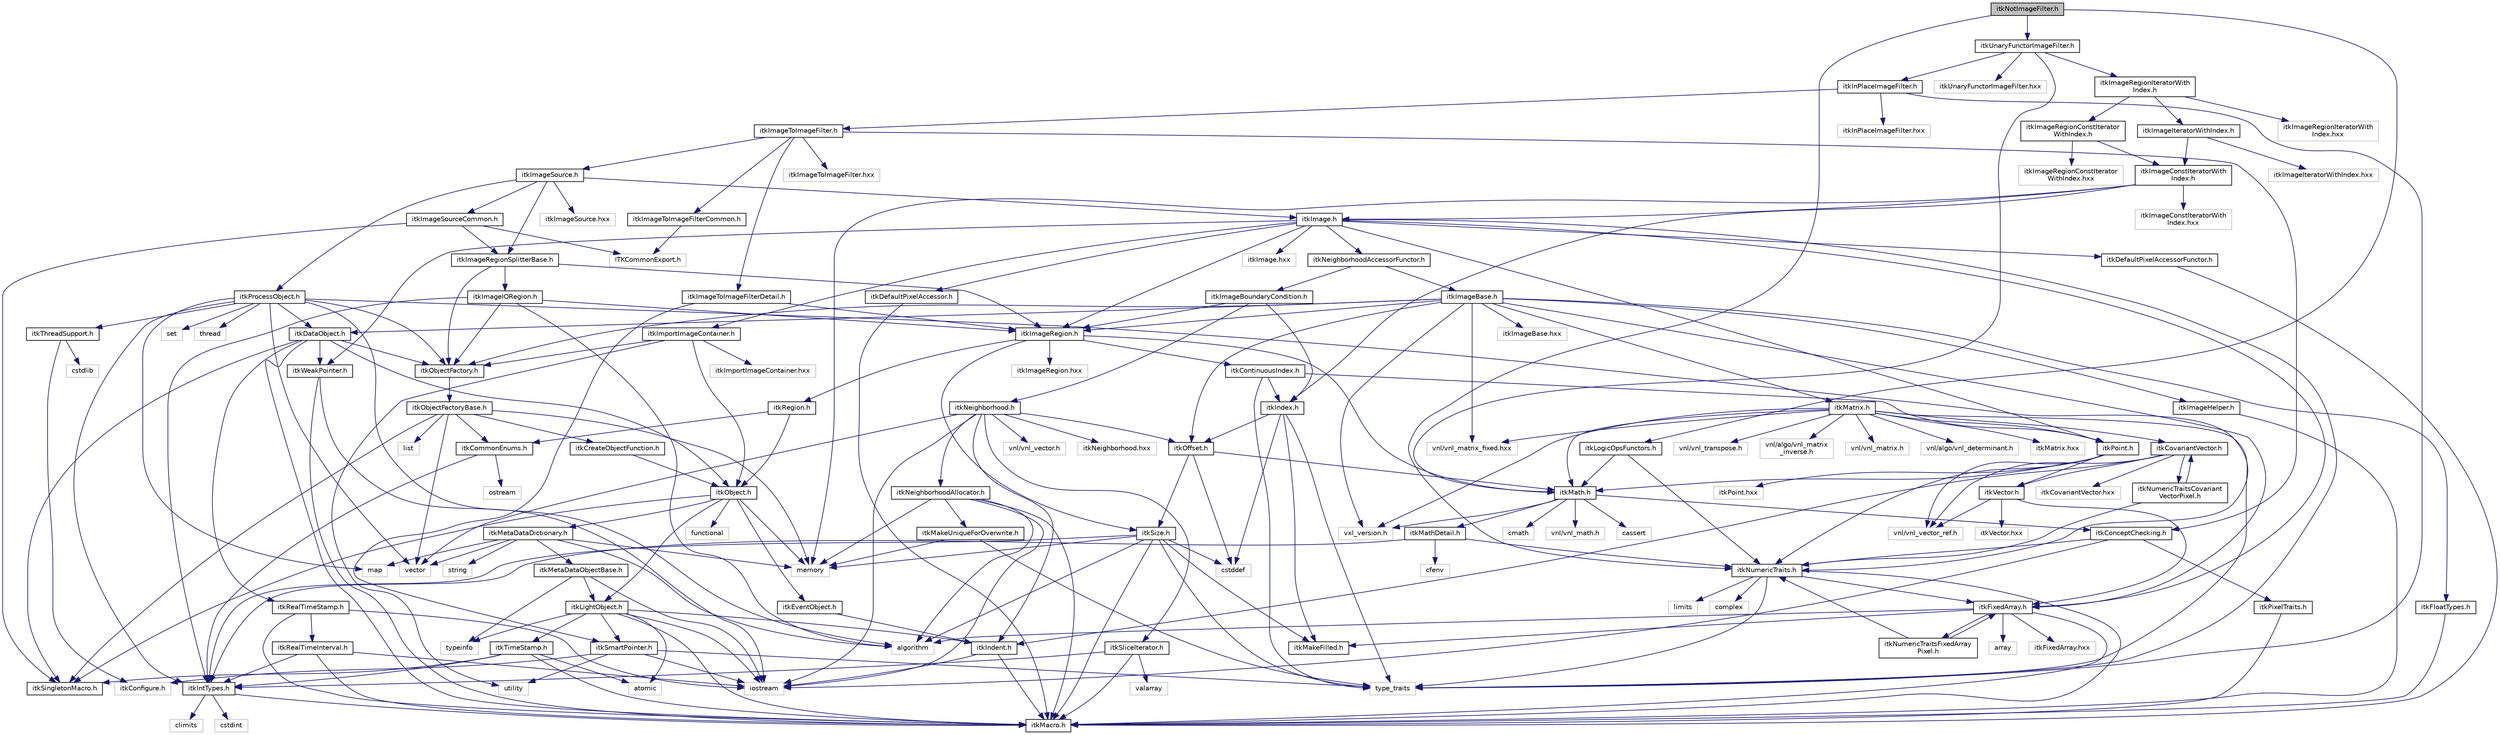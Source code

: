 digraph "itkNotImageFilter.h"
{
 // LATEX_PDF_SIZE
  edge [fontname="Helvetica",fontsize="10",labelfontname="Helvetica",labelfontsize="10"];
  node [fontname="Helvetica",fontsize="10",shape=record];
  Node1 [label="itkNotImageFilter.h",height=0.2,width=0.4,color="black", fillcolor="grey75", style="filled", fontcolor="black",tooltip=" "];
  Node1 -> Node2 [color="midnightblue",fontsize="10",style="solid",fontname="Helvetica"];
  Node2 [label="itkUnaryFunctorImageFilter.h",height=0.2,width=0.4,color="black", fillcolor="white", style="filled",URL="$itkUnaryFunctorImageFilter_8h.html",tooltip=" "];
  Node2 -> Node3 [color="midnightblue",fontsize="10",style="solid",fontname="Helvetica"];
  Node3 [label="itkMath.h",height=0.2,width=0.4,color="black", fillcolor="white", style="filled",URL="$itkMath_8h.html",tooltip=" "];
  Node3 -> Node4 [color="midnightblue",fontsize="10",style="solid",fontname="Helvetica"];
  Node4 [label="cassert",height=0.2,width=0.4,color="grey75", fillcolor="white", style="filled",tooltip=" "];
  Node3 -> Node5 [color="midnightblue",fontsize="10",style="solid",fontname="Helvetica"];
  Node5 [label="cmath",height=0.2,width=0.4,color="grey75", fillcolor="white", style="filled",tooltip=" "];
  Node3 -> Node6 [color="midnightblue",fontsize="10",style="solid",fontname="Helvetica"];
  Node6 [label="itkMathDetail.h",height=0.2,width=0.4,color="black", fillcolor="white", style="filled",URL="$itkMathDetail_8h.html",tooltip=" "];
  Node6 -> Node7 [color="midnightblue",fontsize="10",style="solid",fontname="Helvetica"];
  Node7 [label="itkIntTypes.h",height=0.2,width=0.4,color="black", fillcolor="white", style="filled",URL="$itkIntTypes_8h.html",tooltip=" "];
  Node7 -> Node8 [color="midnightblue",fontsize="10",style="solid",fontname="Helvetica"];
  Node8 [label="itkMacro.h",height=0.2,width=0.4,color="black", fillcolor="white", style="filled",URL="$itkMacro_8h.html",tooltip=" "];
  Node7 -> Node9 [color="midnightblue",fontsize="10",style="solid",fontname="Helvetica"];
  Node9 [label="cstdint",height=0.2,width=0.4,color="grey75", fillcolor="white", style="filled",tooltip=" "];
  Node7 -> Node10 [color="midnightblue",fontsize="10",style="solid",fontname="Helvetica"];
  Node10 [label="climits",height=0.2,width=0.4,color="grey75", fillcolor="white", style="filled",tooltip=" "];
  Node6 -> Node11 [color="midnightblue",fontsize="10",style="solid",fontname="Helvetica"];
  Node11 [label="itkNumericTraits.h",height=0.2,width=0.4,color="black", fillcolor="white", style="filled",URL="$itkNumericTraits_8h.html",tooltip=" "];
  Node11 -> Node8 [color="midnightblue",fontsize="10",style="solid",fontname="Helvetica"];
  Node11 -> Node12 [color="midnightblue",fontsize="10",style="solid",fontname="Helvetica"];
  Node12 [label="limits",height=0.2,width=0.4,color="grey75", fillcolor="white", style="filled",tooltip=" "];
  Node11 -> Node13 [color="midnightblue",fontsize="10",style="solid",fontname="Helvetica"];
  Node13 [label="complex",height=0.2,width=0.4,color="grey75", fillcolor="white", style="filled",tooltip=" "];
  Node11 -> Node14 [color="midnightblue",fontsize="10",style="solid",fontname="Helvetica"];
  Node14 [label="type_traits",height=0.2,width=0.4,color="grey75", fillcolor="white", style="filled",tooltip=" "];
  Node11 -> Node15 [color="midnightblue",fontsize="10",style="solid",fontname="Helvetica"];
  Node15 [label="itkFixedArray.h",height=0.2,width=0.4,color="black", fillcolor="white", style="filled",URL="$itkFixedArray_8h.html",tooltip=" "];
  Node15 -> Node8 [color="midnightblue",fontsize="10",style="solid",fontname="Helvetica"];
  Node15 -> Node16 [color="midnightblue",fontsize="10",style="solid",fontname="Helvetica"];
  Node16 [label="itkMakeFilled.h",height=0.2,width=0.4,color="black", fillcolor="white", style="filled",URL="$itkMakeFilled_8h.html",tooltip=" "];
  Node15 -> Node17 [color="midnightblue",fontsize="10",style="solid",fontname="Helvetica"];
  Node17 [label="algorithm",height=0.2,width=0.4,color="grey75", fillcolor="white", style="filled",tooltip=" "];
  Node15 -> Node18 [color="midnightblue",fontsize="10",style="solid",fontname="Helvetica"];
  Node18 [label="array",height=0.2,width=0.4,color="grey75", fillcolor="white", style="filled",tooltip=" "];
  Node15 -> Node19 [color="midnightblue",fontsize="10",style="solid",fontname="Helvetica"];
  Node19 [label="itkFixedArray.hxx",height=0.2,width=0.4,color="grey75", fillcolor="white", style="filled",tooltip=" "];
  Node15 -> Node20 [color="midnightblue",fontsize="10",style="solid",fontname="Helvetica"];
  Node20 [label="itkNumericTraitsFixedArray\lPixel.h",height=0.2,width=0.4,color="black", fillcolor="white", style="filled",URL="$itkNumericTraitsFixedArrayPixel_8h.html",tooltip=" "];
  Node20 -> Node11 [color="midnightblue",fontsize="10",style="solid",fontname="Helvetica"];
  Node20 -> Node15 [color="midnightblue",fontsize="10",style="solid",fontname="Helvetica"];
  Node6 -> Node21 [color="midnightblue",fontsize="10",style="solid",fontname="Helvetica"];
  Node21 [label="cfenv",height=0.2,width=0.4,color="grey75", fillcolor="white", style="filled",tooltip=" "];
  Node3 -> Node22 [color="midnightblue",fontsize="10",style="solid",fontname="Helvetica"];
  Node22 [label="itkConceptChecking.h",height=0.2,width=0.4,color="black", fillcolor="white", style="filled",URL="$itkConceptChecking_8h.html",tooltip=" "];
  Node22 -> Node23 [color="midnightblue",fontsize="10",style="solid",fontname="Helvetica"];
  Node23 [label="itkPixelTraits.h",height=0.2,width=0.4,color="black", fillcolor="white", style="filled",URL="$itkPixelTraits_8h.html",tooltip=" "];
  Node23 -> Node8 [color="midnightblue",fontsize="10",style="solid",fontname="Helvetica"];
  Node22 -> Node11 [color="midnightblue",fontsize="10",style="solid",fontname="Helvetica"];
  Node22 -> Node24 [color="midnightblue",fontsize="10",style="solid",fontname="Helvetica"];
  Node24 [label="iostream",height=0.2,width=0.4,color="grey75", fillcolor="white", style="filled",tooltip=" "];
  Node3 -> Node25 [color="midnightblue",fontsize="10",style="solid",fontname="Helvetica"];
  Node25 [label="vnl/vnl_math.h",height=0.2,width=0.4,color="grey75", fillcolor="white", style="filled",tooltip=" "];
  Node3 -> Node26 [color="midnightblue",fontsize="10",style="solid",fontname="Helvetica"];
  Node26 [label="vxl_version.h",height=0.2,width=0.4,color="grey75", fillcolor="white", style="filled",tooltip=" "];
  Node2 -> Node27 [color="midnightblue",fontsize="10",style="solid",fontname="Helvetica"];
  Node27 [label="itkInPlaceImageFilter.h",height=0.2,width=0.4,color="black", fillcolor="white", style="filled",URL="$itkInPlaceImageFilter_8h.html",tooltip=" "];
  Node27 -> Node28 [color="midnightblue",fontsize="10",style="solid",fontname="Helvetica"];
  Node28 [label="itkImageToImageFilter.h",height=0.2,width=0.4,color="black", fillcolor="white", style="filled",URL="$itkImageToImageFilter_8h.html",tooltip=" "];
  Node28 -> Node29 [color="midnightblue",fontsize="10",style="solid",fontname="Helvetica"];
  Node29 [label="itkImageSource.h",height=0.2,width=0.4,color="black", fillcolor="white", style="filled",URL="$itkImageSource_8h.html",tooltip=" "];
  Node29 -> Node30 [color="midnightblue",fontsize="10",style="solid",fontname="Helvetica"];
  Node30 [label="itkProcessObject.h",height=0.2,width=0.4,color="black", fillcolor="white", style="filled",URL="$itkProcessObject_8h.html",tooltip=" "];
  Node30 -> Node31 [color="midnightblue",fontsize="10",style="solid",fontname="Helvetica"];
  Node31 [label="itkDataObject.h",height=0.2,width=0.4,color="black", fillcolor="white", style="filled",URL="$itkDataObject_8h.html",tooltip=" "];
  Node31 -> Node32 [color="midnightblue",fontsize="10",style="solid",fontname="Helvetica"];
  Node32 [label="itkObject.h",height=0.2,width=0.4,color="black", fillcolor="white", style="filled",URL="$itkObject_8h.html",tooltip=" "];
  Node32 -> Node33 [color="midnightblue",fontsize="10",style="solid",fontname="Helvetica"];
  Node33 [label="itkLightObject.h",height=0.2,width=0.4,color="black", fillcolor="white", style="filled",URL="$itkLightObject_8h.html",tooltip=" "];
  Node33 -> Node8 [color="midnightblue",fontsize="10",style="solid",fontname="Helvetica"];
  Node33 -> Node34 [color="midnightblue",fontsize="10",style="solid",fontname="Helvetica"];
  Node34 [label="itkSmartPointer.h",height=0.2,width=0.4,color="black", fillcolor="white", style="filled",URL="$itkSmartPointer_8h.html",tooltip=" "];
  Node34 -> Node24 [color="midnightblue",fontsize="10",style="solid",fontname="Helvetica"];
  Node34 -> Node35 [color="midnightblue",fontsize="10",style="solid",fontname="Helvetica"];
  Node35 [label="utility",height=0.2,width=0.4,color="grey75", fillcolor="white", style="filled",tooltip=" "];
  Node34 -> Node14 [color="midnightblue",fontsize="10",style="solid",fontname="Helvetica"];
  Node34 -> Node36 [color="midnightblue",fontsize="10",style="solid",fontname="Helvetica"];
  Node36 [label="itkConfigure.h",height=0.2,width=0.4,color="grey75", fillcolor="white", style="filled",tooltip=" "];
  Node33 -> Node37 [color="midnightblue",fontsize="10",style="solid",fontname="Helvetica"];
  Node37 [label="itkTimeStamp.h",height=0.2,width=0.4,color="black", fillcolor="white", style="filled",URL="$itkTimeStamp_8h.html",tooltip=" "];
  Node37 -> Node8 [color="midnightblue",fontsize="10",style="solid",fontname="Helvetica"];
  Node37 -> Node7 [color="midnightblue",fontsize="10",style="solid",fontname="Helvetica"];
  Node37 -> Node38 [color="midnightblue",fontsize="10",style="solid",fontname="Helvetica"];
  Node38 [label="atomic",height=0.2,width=0.4,color="grey75", fillcolor="white", style="filled",tooltip=" "];
  Node37 -> Node39 [color="midnightblue",fontsize="10",style="solid",fontname="Helvetica"];
  Node39 [label="itkSingletonMacro.h",height=0.2,width=0.4,color="black", fillcolor="white", style="filled",URL="$itkSingletonMacro_8h.html",tooltip=" "];
  Node33 -> Node40 [color="midnightblue",fontsize="10",style="solid",fontname="Helvetica"];
  Node40 [label="itkIndent.h",height=0.2,width=0.4,color="black", fillcolor="white", style="filled",URL="$itkIndent_8h.html",tooltip=" "];
  Node40 -> Node8 [color="midnightblue",fontsize="10",style="solid",fontname="Helvetica"];
  Node40 -> Node24 [color="midnightblue",fontsize="10",style="solid",fontname="Helvetica"];
  Node33 -> Node38 [color="midnightblue",fontsize="10",style="solid",fontname="Helvetica"];
  Node33 -> Node24 [color="midnightblue",fontsize="10",style="solid",fontname="Helvetica"];
  Node33 -> Node41 [color="midnightblue",fontsize="10",style="solid",fontname="Helvetica"];
  Node41 [label="typeinfo",height=0.2,width=0.4,color="grey75", fillcolor="white", style="filled",tooltip=" "];
  Node32 -> Node42 [color="midnightblue",fontsize="10",style="solid",fontname="Helvetica"];
  Node42 [label="itkEventObject.h",height=0.2,width=0.4,color="black", fillcolor="white", style="filled",URL="$itkEventObject_8h.html",tooltip=" "];
  Node42 -> Node40 [color="midnightblue",fontsize="10",style="solid",fontname="Helvetica"];
  Node32 -> Node43 [color="midnightblue",fontsize="10",style="solid",fontname="Helvetica"];
  Node43 [label="itkMetaDataDictionary.h",height=0.2,width=0.4,color="black", fillcolor="white", style="filled",URL="$itkMetaDataDictionary_8h.html",tooltip=" "];
  Node43 -> Node44 [color="midnightblue",fontsize="10",style="solid",fontname="Helvetica"];
  Node44 [label="itkMetaDataObjectBase.h",height=0.2,width=0.4,color="black", fillcolor="white", style="filled",URL="$itkMetaDataObjectBase_8h.html",tooltip=" "];
  Node44 -> Node33 [color="midnightblue",fontsize="10",style="solid",fontname="Helvetica"];
  Node44 -> Node41 [color="midnightblue",fontsize="10",style="solid",fontname="Helvetica"];
  Node44 -> Node24 [color="midnightblue",fontsize="10",style="solid",fontname="Helvetica"];
  Node43 -> Node17 [color="midnightblue",fontsize="10",style="solid",fontname="Helvetica"];
  Node43 -> Node45 [color="midnightblue",fontsize="10",style="solid",fontname="Helvetica"];
  Node45 [label="vector",height=0.2,width=0.4,color="grey75", fillcolor="white", style="filled",tooltip=" "];
  Node43 -> Node46 [color="midnightblue",fontsize="10",style="solid",fontname="Helvetica"];
  Node46 [label="map",height=0.2,width=0.4,color="grey75", fillcolor="white", style="filled",tooltip=" "];
  Node43 -> Node47 [color="midnightblue",fontsize="10",style="solid",fontname="Helvetica"];
  Node47 [label="string",height=0.2,width=0.4,color="grey75", fillcolor="white", style="filled",tooltip=" "];
  Node43 -> Node48 [color="midnightblue",fontsize="10",style="solid",fontname="Helvetica"];
  Node48 [label="memory",height=0.2,width=0.4,color="grey75", fillcolor="white", style="filled",tooltip=" "];
  Node32 -> Node39 [color="midnightblue",fontsize="10",style="solid",fontname="Helvetica"];
  Node32 -> Node49 [color="midnightblue",fontsize="10",style="solid",fontname="Helvetica"];
  Node49 [label="functional",height=0.2,width=0.4,color="grey75", fillcolor="white", style="filled",tooltip=" "];
  Node32 -> Node48 [color="midnightblue",fontsize="10",style="solid",fontname="Helvetica"];
  Node31 -> Node8 [color="midnightblue",fontsize="10",style="solid",fontname="Helvetica"];
  Node31 -> Node39 [color="midnightblue",fontsize="10",style="solid",fontname="Helvetica"];
  Node31 -> Node50 [color="midnightblue",fontsize="10",style="solid",fontname="Helvetica"];
  Node50 [label="itkWeakPointer.h",height=0.2,width=0.4,color="black", fillcolor="white", style="filled",URL="$itkWeakPointer_8h.html",tooltip=" "];
  Node50 -> Node8 [color="midnightblue",fontsize="10",style="solid",fontname="Helvetica"];
  Node50 -> Node24 [color="midnightblue",fontsize="10",style="solid",fontname="Helvetica"];
  Node31 -> Node51 [color="midnightblue",fontsize="10",style="solid",fontname="Helvetica"];
  Node51 [label="itkRealTimeStamp.h",height=0.2,width=0.4,color="black", fillcolor="white", style="filled",URL="$itkRealTimeStamp_8h.html",tooltip=" "];
  Node51 -> Node52 [color="midnightblue",fontsize="10",style="solid",fontname="Helvetica"];
  Node52 [label="itkRealTimeInterval.h",height=0.2,width=0.4,color="black", fillcolor="white", style="filled",URL="$itkRealTimeInterval_8h.html",tooltip=" "];
  Node52 -> Node7 [color="midnightblue",fontsize="10",style="solid",fontname="Helvetica"];
  Node52 -> Node8 [color="midnightblue",fontsize="10",style="solid",fontname="Helvetica"];
  Node52 -> Node24 [color="midnightblue",fontsize="10",style="solid",fontname="Helvetica"];
  Node51 -> Node8 [color="midnightblue",fontsize="10",style="solid",fontname="Helvetica"];
  Node51 -> Node24 [color="midnightblue",fontsize="10",style="solid",fontname="Helvetica"];
  Node31 -> Node53 [color="midnightblue",fontsize="10",style="solid",fontname="Helvetica"];
  Node53 [label="itkObjectFactory.h",height=0.2,width=0.4,color="black", fillcolor="white", style="filled",URL="$itkObjectFactory_8h.html",tooltip=" "];
  Node53 -> Node54 [color="midnightblue",fontsize="10",style="solid",fontname="Helvetica"];
  Node54 [label="itkObjectFactoryBase.h",height=0.2,width=0.4,color="black", fillcolor="white", style="filled",URL="$itkObjectFactoryBase_8h.html",tooltip=" "];
  Node54 -> Node55 [color="midnightblue",fontsize="10",style="solid",fontname="Helvetica"];
  Node55 [label="itkCreateObjectFunction.h",height=0.2,width=0.4,color="black", fillcolor="white", style="filled",URL="$itkCreateObjectFunction_8h.html",tooltip=" "];
  Node55 -> Node32 [color="midnightblue",fontsize="10",style="solid",fontname="Helvetica"];
  Node54 -> Node39 [color="midnightblue",fontsize="10",style="solid",fontname="Helvetica"];
  Node54 -> Node56 [color="midnightblue",fontsize="10",style="solid",fontname="Helvetica"];
  Node56 [label="itkCommonEnums.h",height=0.2,width=0.4,color="black", fillcolor="white", style="filled",URL="$itkCommonEnums_8h.html",tooltip=" "];
  Node56 -> Node7 [color="midnightblue",fontsize="10",style="solid",fontname="Helvetica"];
  Node56 -> Node57 [color="midnightblue",fontsize="10",style="solid",fontname="Helvetica"];
  Node57 [label="ostream",height=0.2,width=0.4,color="grey75", fillcolor="white", style="filled",tooltip=" "];
  Node54 -> Node58 [color="midnightblue",fontsize="10",style="solid",fontname="Helvetica"];
  Node58 [label="list",height=0.2,width=0.4,color="grey75", fillcolor="white", style="filled",tooltip=" "];
  Node54 -> Node48 [color="midnightblue",fontsize="10",style="solid",fontname="Helvetica"];
  Node54 -> Node45 [color="midnightblue",fontsize="10",style="solid",fontname="Helvetica"];
  Node30 -> Node53 [color="midnightblue",fontsize="10",style="solid",fontname="Helvetica"];
  Node30 -> Node11 [color="midnightblue",fontsize="10",style="solid",fontname="Helvetica"];
  Node30 -> Node59 [color="midnightblue",fontsize="10",style="solid",fontname="Helvetica"];
  Node59 [label="itkThreadSupport.h",height=0.2,width=0.4,color="black", fillcolor="white", style="filled",URL="$itkThreadSupport_8h.html",tooltip=" "];
  Node59 -> Node60 [color="midnightblue",fontsize="10",style="solid",fontname="Helvetica"];
  Node60 [label="cstdlib",height=0.2,width=0.4,color="grey75", fillcolor="white", style="filled",tooltip=" "];
  Node59 -> Node36 [color="midnightblue",fontsize="10",style="solid",fontname="Helvetica"];
  Node30 -> Node7 [color="midnightblue",fontsize="10",style="solid",fontname="Helvetica"];
  Node30 -> Node45 [color="midnightblue",fontsize="10",style="solid",fontname="Helvetica"];
  Node30 -> Node46 [color="midnightblue",fontsize="10",style="solid",fontname="Helvetica"];
  Node30 -> Node61 [color="midnightblue",fontsize="10",style="solid",fontname="Helvetica"];
  Node61 [label="set",height=0.2,width=0.4,color="grey75", fillcolor="white", style="filled",tooltip=" "];
  Node30 -> Node17 [color="midnightblue",fontsize="10",style="solid",fontname="Helvetica"];
  Node30 -> Node62 [color="midnightblue",fontsize="10",style="solid",fontname="Helvetica"];
  Node62 [label="thread",height=0.2,width=0.4,color="grey75", fillcolor="white", style="filled",tooltip=" "];
  Node29 -> Node63 [color="midnightblue",fontsize="10",style="solid",fontname="Helvetica"];
  Node63 [label="itkImage.h",height=0.2,width=0.4,color="black", fillcolor="white", style="filled",URL="$itkImage_8h.html",tooltip=" "];
  Node63 -> Node64 [color="midnightblue",fontsize="10",style="solid",fontname="Helvetica"];
  Node64 [label="itkImageRegion.h",height=0.2,width=0.4,color="black", fillcolor="white", style="filled",URL="$itkImageRegion_8h.html",tooltip=" "];
  Node64 -> Node65 [color="midnightblue",fontsize="10",style="solid",fontname="Helvetica"];
  Node65 [label="itkRegion.h",height=0.2,width=0.4,color="black", fillcolor="white", style="filled",URL="$itkRegion_8h.html",tooltip=" "];
  Node65 -> Node32 [color="midnightblue",fontsize="10",style="solid",fontname="Helvetica"];
  Node65 -> Node56 [color="midnightblue",fontsize="10",style="solid",fontname="Helvetica"];
  Node64 -> Node66 [color="midnightblue",fontsize="10",style="solid",fontname="Helvetica"];
  Node66 [label="itkSize.h",height=0.2,width=0.4,color="black", fillcolor="white", style="filled",URL="$itkSize_8h.html",tooltip=" "];
  Node66 -> Node7 [color="midnightblue",fontsize="10",style="solid",fontname="Helvetica"];
  Node66 -> Node8 [color="midnightblue",fontsize="10",style="solid",fontname="Helvetica"];
  Node66 -> Node16 [color="midnightblue",fontsize="10",style="solid",fontname="Helvetica"];
  Node66 -> Node17 [color="midnightblue",fontsize="10",style="solid",fontname="Helvetica"];
  Node66 -> Node67 [color="midnightblue",fontsize="10",style="solid",fontname="Helvetica"];
  Node67 [label="cstddef",height=0.2,width=0.4,color="grey75", fillcolor="white", style="filled",tooltip=" "];
  Node66 -> Node14 [color="midnightblue",fontsize="10",style="solid",fontname="Helvetica"];
  Node66 -> Node48 [color="midnightblue",fontsize="10",style="solid",fontname="Helvetica"];
  Node64 -> Node68 [color="midnightblue",fontsize="10",style="solid",fontname="Helvetica"];
  Node68 [label="itkContinuousIndex.h",height=0.2,width=0.4,color="black", fillcolor="white", style="filled",URL="$itkContinuousIndex_8h.html",tooltip=" "];
  Node68 -> Node69 [color="midnightblue",fontsize="10",style="solid",fontname="Helvetica"];
  Node69 [label="itkPoint.h",height=0.2,width=0.4,color="black", fillcolor="white", style="filled",URL="$itkPoint_8h.html",tooltip=" "];
  Node69 -> Node11 [color="midnightblue",fontsize="10",style="solid",fontname="Helvetica"];
  Node69 -> Node70 [color="midnightblue",fontsize="10",style="solid",fontname="Helvetica"];
  Node70 [label="itkVector.h",height=0.2,width=0.4,color="black", fillcolor="white", style="filled",URL="$itkVector_8h.html",tooltip=" "];
  Node70 -> Node15 [color="midnightblue",fontsize="10",style="solid",fontname="Helvetica"];
  Node70 -> Node71 [color="midnightblue",fontsize="10",style="solid",fontname="Helvetica"];
  Node71 [label="vnl/vnl_vector_ref.h",height=0.2,width=0.4,color="grey75", fillcolor="white", style="filled",tooltip=" "];
  Node70 -> Node72 [color="midnightblue",fontsize="10",style="solid",fontname="Helvetica"];
  Node72 [label="itkVector.hxx",height=0.2,width=0.4,color="grey75", fillcolor="white", style="filled",tooltip=" "];
  Node69 -> Node71 [color="midnightblue",fontsize="10",style="solid",fontname="Helvetica"];
  Node69 -> Node3 [color="midnightblue",fontsize="10",style="solid",fontname="Helvetica"];
  Node69 -> Node73 [color="midnightblue",fontsize="10",style="solid",fontname="Helvetica"];
  Node73 [label="itkPoint.hxx",height=0.2,width=0.4,color="grey75", fillcolor="white", style="filled",tooltip=" "];
  Node68 -> Node74 [color="midnightblue",fontsize="10",style="solid",fontname="Helvetica"];
  Node74 [label="itkIndex.h",height=0.2,width=0.4,color="black", fillcolor="white", style="filled",URL="$itkIndex_8h.html",tooltip=" "];
  Node74 -> Node16 [color="midnightblue",fontsize="10",style="solid",fontname="Helvetica"];
  Node74 -> Node75 [color="midnightblue",fontsize="10",style="solid",fontname="Helvetica"];
  Node75 [label="itkOffset.h",height=0.2,width=0.4,color="black", fillcolor="white", style="filled",URL="$itkOffset_8h.html",tooltip=" "];
  Node75 -> Node66 [color="midnightblue",fontsize="10",style="solid",fontname="Helvetica"];
  Node75 -> Node3 [color="midnightblue",fontsize="10",style="solid",fontname="Helvetica"];
  Node75 -> Node67 [color="midnightblue",fontsize="10",style="solid",fontname="Helvetica"];
  Node74 -> Node67 [color="midnightblue",fontsize="10",style="solid",fontname="Helvetica"];
  Node74 -> Node14 [color="midnightblue",fontsize="10",style="solid",fontname="Helvetica"];
  Node68 -> Node14 [color="midnightblue",fontsize="10",style="solid",fontname="Helvetica"];
  Node64 -> Node3 [color="midnightblue",fontsize="10",style="solid",fontname="Helvetica"];
  Node64 -> Node76 [color="midnightblue",fontsize="10",style="solid",fontname="Helvetica"];
  Node76 [label="itkImageRegion.hxx",height=0.2,width=0.4,color="grey75", fillcolor="white", style="filled",tooltip=" "];
  Node63 -> Node77 [color="midnightblue",fontsize="10",style="solid",fontname="Helvetica"];
  Node77 [label="itkImportImageContainer.h",height=0.2,width=0.4,color="black", fillcolor="white", style="filled",URL="$itkImportImageContainer_8h.html",tooltip=" "];
  Node77 -> Node32 [color="midnightblue",fontsize="10",style="solid",fontname="Helvetica"];
  Node77 -> Node53 [color="midnightblue",fontsize="10",style="solid",fontname="Helvetica"];
  Node77 -> Node35 [color="midnightblue",fontsize="10",style="solid",fontname="Helvetica"];
  Node77 -> Node78 [color="midnightblue",fontsize="10",style="solid",fontname="Helvetica"];
  Node78 [label="itkImportImageContainer.hxx",height=0.2,width=0.4,color="grey75", fillcolor="white", style="filled",tooltip=" "];
  Node63 -> Node79 [color="midnightblue",fontsize="10",style="solid",fontname="Helvetica"];
  Node79 [label="itkDefaultPixelAccessor.h",height=0.2,width=0.4,color="black", fillcolor="white", style="filled",URL="$itkDefaultPixelAccessor_8h.html",tooltip=" "];
  Node79 -> Node8 [color="midnightblue",fontsize="10",style="solid",fontname="Helvetica"];
  Node63 -> Node80 [color="midnightblue",fontsize="10",style="solid",fontname="Helvetica"];
  Node80 [label="itkDefaultPixelAccessorFunctor.h",height=0.2,width=0.4,color="black", fillcolor="white", style="filled",URL="$itkDefaultPixelAccessorFunctor_8h.html",tooltip=" "];
  Node80 -> Node8 [color="midnightblue",fontsize="10",style="solid",fontname="Helvetica"];
  Node63 -> Node69 [color="midnightblue",fontsize="10",style="solid",fontname="Helvetica"];
  Node63 -> Node15 [color="midnightblue",fontsize="10",style="solid",fontname="Helvetica"];
  Node63 -> Node50 [color="midnightblue",fontsize="10",style="solid",fontname="Helvetica"];
  Node63 -> Node81 [color="midnightblue",fontsize="10",style="solid",fontname="Helvetica"];
  Node81 [label="itkNeighborhoodAccessorFunctor.h",height=0.2,width=0.4,color="black", fillcolor="white", style="filled",URL="$itkNeighborhoodAccessorFunctor_8h.html",tooltip=" "];
  Node81 -> Node82 [color="midnightblue",fontsize="10",style="solid",fontname="Helvetica"];
  Node82 [label="itkImageBoundaryCondition.h",height=0.2,width=0.4,color="black", fillcolor="white", style="filled",URL="$itkImageBoundaryCondition_8h.html",tooltip=" "];
  Node82 -> Node74 [color="midnightblue",fontsize="10",style="solid",fontname="Helvetica"];
  Node82 -> Node83 [color="midnightblue",fontsize="10",style="solid",fontname="Helvetica"];
  Node83 [label="itkNeighborhood.h",height=0.2,width=0.4,color="black", fillcolor="white", style="filled",URL="$itkNeighborhood_8h.html",tooltip=" "];
  Node83 -> Node24 [color="midnightblue",fontsize="10",style="solid",fontname="Helvetica"];
  Node83 -> Node84 [color="midnightblue",fontsize="10",style="solid",fontname="Helvetica"];
  Node84 [label="itkNeighborhoodAllocator.h",height=0.2,width=0.4,color="black", fillcolor="white", style="filled",URL="$itkNeighborhoodAllocator_8h.html",tooltip=" "];
  Node84 -> Node85 [color="midnightblue",fontsize="10",style="solid",fontname="Helvetica"];
  Node85 [label="itkMakeUniqueForOverwrite.h",height=0.2,width=0.4,color="black", fillcolor="white", style="filled",URL="$itkMakeUniqueForOverwrite_8h.html",tooltip=" "];
  Node85 -> Node48 [color="midnightblue",fontsize="10",style="solid",fontname="Helvetica"];
  Node85 -> Node14 [color="midnightblue",fontsize="10",style="solid",fontname="Helvetica"];
  Node84 -> Node17 [color="midnightblue",fontsize="10",style="solid",fontname="Helvetica"];
  Node84 -> Node24 [color="midnightblue",fontsize="10",style="solid",fontname="Helvetica"];
  Node84 -> Node48 [color="midnightblue",fontsize="10",style="solid",fontname="Helvetica"];
  Node84 -> Node8 [color="midnightblue",fontsize="10",style="solid",fontname="Helvetica"];
  Node83 -> Node40 [color="midnightblue",fontsize="10",style="solid",fontname="Helvetica"];
  Node83 -> Node86 [color="midnightblue",fontsize="10",style="solid",fontname="Helvetica"];
  Node86 [label="itkSliceIterator.h",height=0.2,width=0.4,color="black", fillcolor="white", style="filled",URL="$itkSliceIterator_8h.html",tooltip=" "];
  Node86 -> Node8 [color="midnightblue",fontsize="10",style="solid",fontname="Helvetica"];
  Node86 -> Node7 [color="midnightblue",fontsize="10",style="solid",fontname="Helvetica"];
  Node86 -> Node87 [color="midnightblue",fontsize="10",style="solid",fontname="Helvetica"];
  Node87 [label="valarray",height=0.2,width=0.4,color="grey75", fillcolor="white", style="filled",tooltip=" "];
  Node83 -> Node88 [color="midnightblue",fontsize="10",style="solid",fontname="Helvetica"];
  Node88 [label="vnl/vnl_vector.h",height=0.2,width=0.4,color="grey75", fillcolor="white", style="filled",tooltip=" "];
  Node83 -> Node75 [color="midnightblue",fontsize="10",style="solid",fontname="Helvetica"];
  Node83 -> Node45 [color="midnightblue",fontsize="10",style="solid",fontname="Helvetica"];
  Node83 -> Node89 [color="midnightblue",fontsize="10",style="solid",fontname="Helvetica"];
  Node89 [label="itkNeighborhood.hxx",height=0.2,width=0.4,color="grey75", fillcolor="white", style="filled",tooltip=" "];
  Node82 -> Node64 [color="midnightblue",fontsize="10",style="solid",fontname="Helvetica"];
  Node81 -> Node90 [color="midnightblue",fontsize="10",style="solid",fontname="Helvetica"];
  Node90 [label="itkImageBase.h",height=0.2,width=0.4,color="black", fillcolor="white", style="filled",URL="$itkImageBase_8h.html",tooltip=" "];
  Node90 -> Node31 [color="midnightblue",fontsize="10",style="solid",fontname="Helvetica"];
  Node90 -> Node64 [color="midnightblue",fontsize="10",style="solid",fontname="Helvetica"];
  Node90 -> Node91 [color="midnightblue",fontsize="10",style="solid",fontname="Helvetica"];
  Node91 [label="itkMatrix.h",height=0.2,width=0.4,color="black", fillcolor="white", style="filled",URL="$itkMatrix_8h.html",tooltip=" "];
  Node91 -> Node69 [color="midnightblue",fontsize="10",style="solid",fontname="Helvetica"];
  Node91 -> Node92 [color="midnightblue",fontsize="10",style="solid",fontname="Helvetica"];
  Node92 [label="itkCovariantVector.h",height=0.2,width=0.4,color="black", fillcolor="white", style="filled",URL="$itkCovariantVector_8h.html",tooltip=" "];
  Node92 -> Node40 [color="midnightblue",fontsize="10",style="solid",fontname="Helvetica"];
  Node92 -> Node70 [color="midnightblue",fontsize="10",style="solid",fontname="Helvetica"];
  Node92 -> Node71 [color="midnightblue",fontsize="10",style="solid",fontname="Helvetica"];
  Node92 -> Node93 [color="midnightblue",fontsize="10",style="solid",fontname="Helvetica"];
  Node93 [label="itkNumericTraitsCovariant\lVectorPixel.h",height=0.2,width=0.4,color="black", fillcolor="white", style="filled",URL="$itkNumericTraitsCovariantVectorPixel_8h.html",tooltip=" "];
  Node93 -> Node11 [color="midnightblue",fontsize="10",style="solid",fontname="Helvetica"];
  Node93 -> Node92 [color="midnightblue",fontsize="10",style="solid",fontname="Helvetica"];
  Node92 -> Node94 [color="midnightblue",fontsize="10",style="solid",fontname="Helvetica"];
  Node94 [label="itkCovariantVector.hxx",height=0.2,width=0.4,color="grey75", fillcolor="white", style="filled",tooltip=" "];
  Node91 -> Node26 [color="midnightblue",fontsize="10",style="solid",fontname="Helvetica"];
  Node91 -> Node95 [color="midnightblue",fontsize="10",style="solid",fontname="Helvetica"];
  Node95 [label="vnl/vnl_matrix_fixed.hxx",height=0.2,width=0.4,color="grey75", fillcolor="white", style="filled",tooltip=" "];
  Node91 -> Node96 [color="midnightblue",fontsize="10",style="solid",fontname="Helvetica"];
  Node96 [label="vnl/vnl_transpose.h",height=0.2,width=0.4,color="grey75", fillcolor="white", style="filled",tooltip=" "];
  Node91 -> Node97 [color="midnightblue",fontsize="10",style="solid",fontname="Helvetica"];
  Node97 [label="vnl/algo/vnl_matrix\l_inverse.h",height=0.2,width=0.4,color="grey75", fillcolor="white", style="filled",tooltip=" "];
  Node91 -> Node98 [color="midnightblue",fontsize="10",style="solid",fontname="Helvetica"];
  Node98 [label="vnl/vnl_matrix.h",height=0.2,width=0.4,color="grey75", fillcolor="white", style="filled",tooltip=" "];
  Node91 -> Node99 [color="midnightblue",fontsize="10",style="solid",fontname="Helvetica"];
  Node99 [label="vnl/algo/vnl_determinant.h",height=0.2,width=0.4,color="grey75", fillcolor="white", style="filled",tooltip=" "];
  Node91 -> Node3 [color="midnightblue",fontsize="10",style="solid",fontname="Helvetica"];
  Node91 -> Node14 [color="midnightblue",fontsize="10",style="solid",fontname="Helvetica"];
  Node91 -> Node100 [color="midnightblue",fontsize="10",style="solid",fontname="Helvetica"];
  Node100 [label="itkMatrix.hxx",height=0.2,width=0.4,color="grey75", fillcolor="white", style="filled",tooltip=" "];
  Node90 -> Node53 [color="midnightblue",fontsize="10",style="solid",fontname="Helvetica"];
  Node90 -> Node75 [color="midnightblue",fontsize="10",style="solid",fontname="Helvetica"];
  Node90 -> Node15 [color="midnightblue",fontsize="10",style="solid",fontname="Helvetica"];
  Node90 -> Node101 [color="midnightblue",fontsize="10",style="solid",fontname="Helvetica"];
  Node101 [label="itkImageHelper.h",height=0.2,width=0.4,color="black", fillcolor="white", style="filled",URL="$itkImageHelper_8h.html",tooltip=" "];
  Node101 -> Node8 [color="midnightblue",fontsize="10",style="solid",fontname="Helvetica"];
  Node90 -> Node102 [color="midnightblue",fontsize="10",style="solid",fontname="Helvetica"];
  Node102 [label="itkFloatTypes.h",height=0.2,width=0.4,color="black", fillcolor="white", style="filled",URL="$itkFloatTypes_8h.html",tooltip=" "];
  Node102 -> Node8 [color="midnightblue",fontsize="10",style="solid",fontname="Helvetica"];
  Node90 -> Node26 [color="midnightblue",fontsize="10",style="solid",fontname="Helvetica"];
  Node90 -> Node95 [color="midnightblue",fontsize="10",style="solid",fontname="Helvetica"];
  Node90 -> Node103 [color="midnightblue",fontsize="10",style="solid",fontname="Helvetica"];
  Node103 [label="itkImageBase.hxx",height=0.2,width=0.4,color="grey75", fillcolor="white", style="filled",tooltip=" "];
  Node63 -> Node14 [color="midnightblue",fontsize="10",style="solid",fontname="Helvetica"];
  Node63 -> Node104 [color="midnightblue",fontsize="10",style="solid",fontname="Helvetica"];
  Node104 [label="itkImage.hxx",height=0.2,width=0.4,color="grey75", fillcolor="white", style="filled",tooltip=" "];
  Node29 -> Node105 [color="midnightblue",fontsize="10",style="solid",fontname="Helvetica"];
  Node105 [label="itkImageRegionSplitterBase.h",height=0.2,width=0.4,color="black", fillcolor="white", style="filled",URL="$itkImageRegionSplitterBase_8h.html",tooltip=" "];
  Node105 -> Node64 [color="midnightblue",fontsize="10",style="solid",fontname="Helvetica"];
  Node105 -> Node53 [color="midnightblue",fontsize="10",style="solid",fontname="Helvetica"];
  Node105 -> Node106 [color="midnightblue",fontsize="10",style="solid",fontname="Helvetica"];
  Node106 [label="itkImageIORegion.h",height=0.2,width=0.4,color="black", fillcolor="white", style="filled",URL="$itkImageIORegion_8h.html",tooltip=" "];
  Node106 -> Node17 [color="midnightblue",fontsize="10",style="solid",fontname="Helvetica"];
  Node106 -> Node7 [color="midnightblue",fontsize="10",style="solid",fontname="Helvetica"];
  Node106 -> Node53 [color="midnightblue",fontsize="10",style="solid",fontname="Helvetica"];
  Node106 -> Node64 [color="midnightblue",fontsize="10",style="solid",fontname="Helvetica"];
  Node29 -> Node107 [color="midnightblue",fontsize="10",style="solid",fontname="Helvetica"];
  Node107 [label="itkImageSourceCommon.h",height=0.2,width=0.4,color="black", fillcolor="white", style="filled",URL="$itkImageSourceCommon_8h.html",tooltip=" "];
  Node107 -> Node108 [color="midnightblue",fontsize="10",style="solid",fontname="Helvetica"];
  Node108 [label="ITKCommonExport.h",height=0.2,width=0.4,color="grey75", fillcolor="white", style="filled",tooltip=" "];
  Node107 -> Node105 [color="midnightblue",fontsize="10",style="solid",fontname="Helvetica"];
  Node107 -> Node39 [color="midnightblue",fontsize="10",style="solid",fontname="Helvetica"];
  Node29 -> Node109 [color="midnightblue",fontsize="10",style="solid",fontname="Helvetica"];
  Node109 [label="itkImageSource.hxx",height=0.2,width=0.4,color="grey75", fillcolor="white", style="filled",tooltip=" "];
  Node28 -> Node22 [color="midnightblue",fontsize="10",style="solid",fontname="Helvetica"];
  Node28 -> Node110 [color="midnightblue",fontsize="10",style="solid",fontname="Helvetica"];
  Node110 [label="itkImageToImageFilterDetail.h",height=0.2,width=0.4,color="black", fillcolor="white", style="filled",URL="$itkImageToImageFilterDetail_8h.html",tooltip=" "];
  Node110 -> Node64 [color="midnightblue",fontsize="10",style="solid",fontname="Helvetica"];
  Node110 -> Node34 [color="midnightblue",fontsize="10",style="solid",fontname="Helvetica"];
  Node28 -> Node111 [color="midnightblue",fontsize="10",style="solid",fontname="Helvetica"];
  Node111 [label="itkImageToImageFilterCommon.h",height=0.2,width=0.4,color="black", fillcolor="white", style="filled",URL="$itkImageToImageFilterCommon_8h.html",tooltip=" "];
  Node111 -> Node108 [color="midnightblue",fontsize="10",style="solid",fontname="Helvetica"];
  Node28 -> Node112 [color="midnightblue",fontsize="10",style="solid",fontname="Helvetica"];
  Node112 [label="itkImageToImageFilter.hxx",height=0.2,width=0.4,color="grey75", fillcolor="white", style="filled",tooltip=" "];
  Node27 -> Node14 [color="midnightblue",fontsize="10",style="solid",fontname="Helvetica"];
  Node27 -> Node113 [color="midnightblue",fontsize="10",style="solid",fontname="Helvetica"];
  Node113 [label="itkInPlaceImageFilter.hxx",height=0.2,width=0.4,color="grey75", fillcolor="white", style="filled",tooltip=" "];
  Node2 -> Node114 [color="midnightblue",fontsize="10",style="solid",fontname="Helvetica"];
  Node114 [label="itkImageRegionIteratorWith\lIndex.h",height=0.2,width=0.4,color="black", fillcolor="white", style="filled",URL="$itkImageRegionIteratorWithIndex_8h.html",tooltip=" "];
  Node114 -> Node115 [color="midnightblue",fontsize="10",style="solid",fontname="Helvetica"];
  Node115 [label="itkImageRegionConstIterator\lWithIndex.h",height=0.2,width=0.4,color="black", fillcolor="white", style="filled",URL="$itkImageRegionConstIteratorWithIndex_8h.html",tooltip=" "];
  Node115 -> Node116 [color="midnightblue",fontsize="10",style="solid",fontname="Helvetica"];
  Node116 [label="itkImageConstIteratorWith\lIndex.h",height=0.2,width=0.4,color="black", fillcolor="white", style="filled",URL="$itkImageConstIteratorWithIndex_8h.html",tooltip=" "];
  Node116 -> Node74 [color="midnightblue",fontsize="10",style="solid",fontname="Helvetica"];
  Node116 -> Node63 [color="midnightblue",fontsize="10",style="solid",fontname="Helvetica"];
  Node116 -> Node48 [color="midnightblue",fontsize="10",style="solid",fontname="Helvetica"];
  Node116 -> Node117 [color="midnightblue",fontsize="10",style="solid",fontname="Helvetica"];
  Node117 [label="itkImageConstIteratorWith\lIndex.hxx",height=0.2,width=0.4,color="grey75", fillcolor="white", style="filled",tooltip=" "];
  Node115 -> Node118 [color="midnightblue",fontsize="10",style="solid",fontname="Helvetica"];
  Node118 [label="itkImageRegionConstIterator\lWithIndex.hxx",height=0.2,width=0.4,color="grey75", fillcolor="white", style="filled",tooltip=" "];
  Node114 -> Node119 [color="midnightblue",fontsize="10",style="solid",fontname="Helvetica"];
  Node119 [label="itkImageIteratorWithIndex.h",height=0.2,width=0.4,color="black", fillcolor="white", style="filled",URL="$itkImageIteratorWithIndex_8h.html",tooltip=" "];
  Node119 -> Node116 [color="midnightblue",fontsize="10",style="solid",fontname="Helvetica"];
  Node119 -> Node120 [color="midnightblue",fontsize="10",style="solid",fontname="Helvetica"];
  Node120 [label="itkImageIteratorWithIndex.hxx",height=0.2,width=0.4,color="grey75", fillcolor="white", style="filled",tooltip=" "];
  Node114 -> Node121 [color="midnightblue",fontsize="10",style="solid",fontname="Helvetica"];
  Node121 [label="itkImageRegionIteratorWith\lIndex.hxx",height=0.2,width=0.4,color="grey75", fillcolor="white", style="filled",tooltip=" "];
  Node2 -> Node122 [color="midnightblue",fontsize="10",style="solid",fontname="Helvetica"];
  Node122 [label="itkUnaryFunctorImageFilter.hxx",height=0.2,width=0.4,color="grey75", fillcolor="white", style="filled",tooltip=" "];
  Node1 -> Node123 [color="midnightblue",fontsize="10",style="solid",fontname="Helvetica"];
  Node123 [label="itkLogicOpsFunctors.h",height=0.2,width=0.4,color="black", fillcolor="white", style="filled",URL="$itkLogicOpsFunctors_8h.html",tooltip=" "];
  Node123 -> Node11 [color="midnightblue",fontsize="10",style="solid",fontname="Helvetica"];
  Node123 -> Node3 [color="midnightblue",fontsize="10",style="solid",fontname="Helvetica"];
  Node1 -> Node11 [color="midnightblue",fontsize="10",style="solid",fontname="Helvetica"];
}
